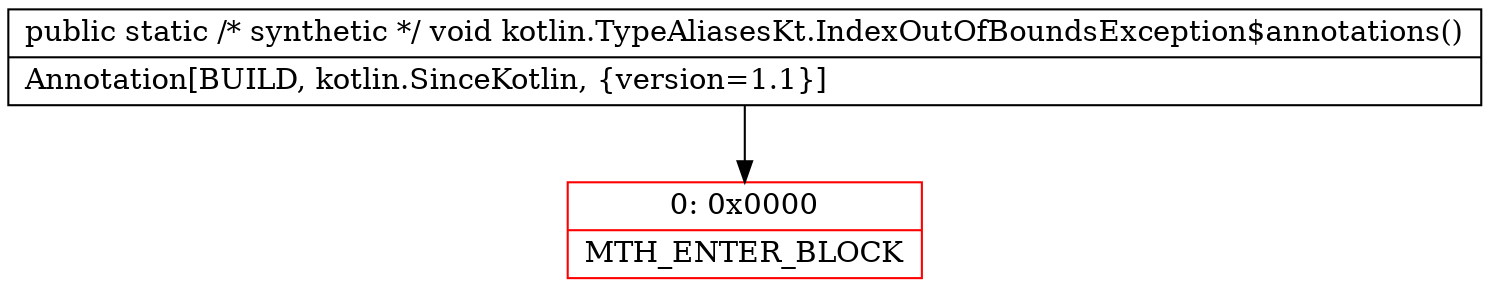 digraph "CFG forkotlin.TypeAliasesKt.IndexOutOfBoundsException$annotations()V" {
subgraph cluster_Region_991533508 {
label = "R(0)";
node [shape=record,color=blue];
}
Node_0 [shape=record,color=red,label="{0\:\ 0x0000|MTH_ENTER_BLOCK\l}"];
MethodNode[shape=record,label="{public static \/* synthetic *\/ void kotlin.TypeAliasesKt.IndexOutOfBoundsException$annotations()  | Annotation[BUILD, kotlin.SinceKotlin, \{version=1.1\}]\l}"];
MethodNode -> Node_0;
}

